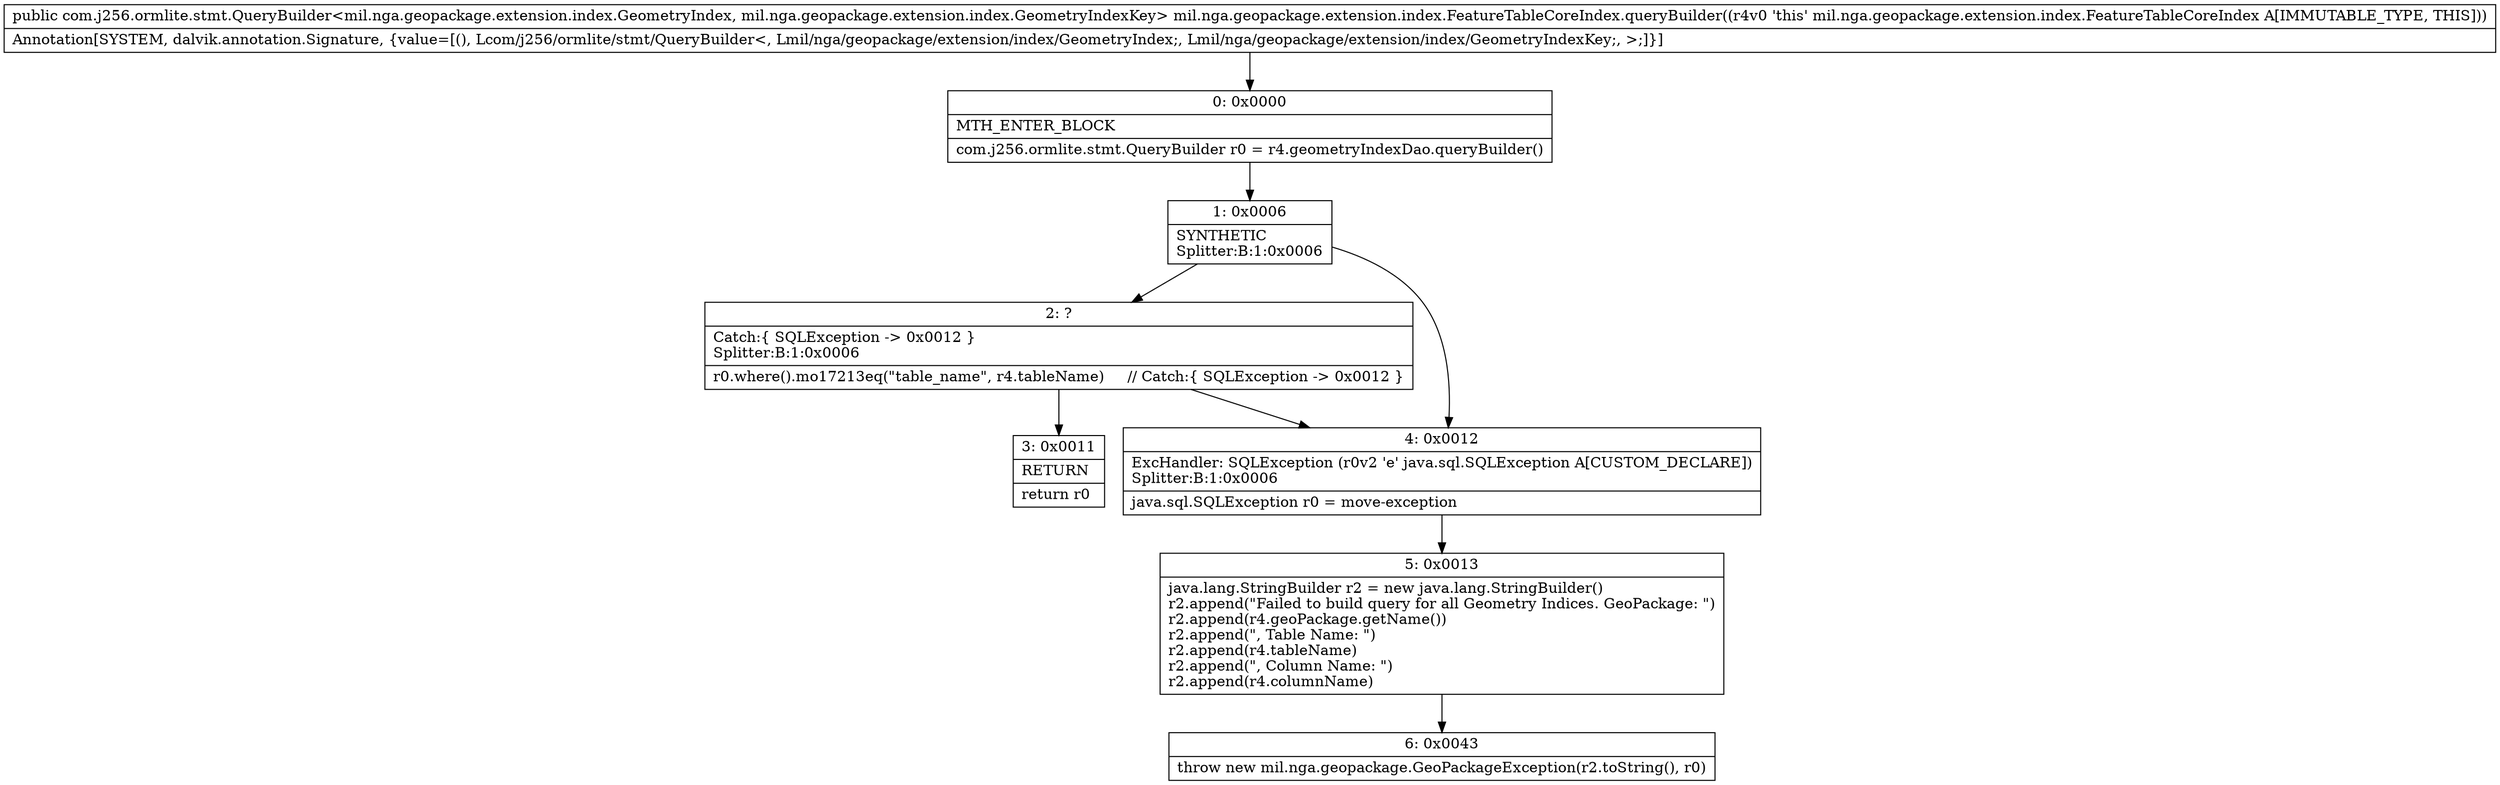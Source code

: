 digraph "CFG formil.nga.geopackage.extension.index.FeatureTableCoreIndex.queryBuilder()Lcom\/j256\/ormlite\/stmt\/QueryBuilder;" {
Node_0 [shape=record,label="{0\:\ 0x0000|MTH_ENTER_BLOCK\l|com.j256.ormlite.stmt.QueryBuilder r0 = r4.geometryIndexDao.queryBuilder()\l}"];
Node_1 [shape=record,label="{1\:\ 0x0006|SYNTHETIC\lSplitter:B:1:0x0006\l}"];
Node_2 [shape=record,label="{2\:\ ?|Catch:\{ SQLException \-\> 0x0012 \}\lSplitter:B:1:0x0006\l|r0.where().mo17213eq(\"table_name\", r4.tableName)     \/\/ Catch:\{ SQLException \-\> 0x0012 \}\l}"];
Node_3 [shape=record,label="{3\:\ 0x0011|RETURN\l|return r0\l}"];
Node_4 [shape=record,label="{4\:\ 0x0012|ExcHandler: SQLException (r0v2 'e' java.sql.SQLException A[CUSTOM_DECLARE])\lSplitter:B:1:0x0006\l|java.sql.SQLException r0 = move\-exception\l}"];
Node_5 [shape=record,label="{5\:\ 0x0013|java.lang.StringBuilder r2 = new java.lang.StringBuilder()\lr2.append(\"Failed to build query for all Geometry Indices. GeoPackage: \")\lr2.append(r4.geoPackage.getName())\lr2.append(\", Table Name: \")\lr2.append(r4.tableName)\lr2.append(\", Column Name: \")\lr2.append(r4.columnName)\l}"];
Node_6 [shape=record,label="{6\:\ 0x0043|throw new mil.nga.geopackage.GeoPackageException(r2.toString(), r0)\l}"];
MethodNode[shape=record,label="{public com.j256.ormlite.stmt.QueryBuilder\<mil.nga.geopackage.extension.index.GeometryIndex, mil.nga.geopackage.extension.index.GeometryIndexKey\> mil.nga.geopackage.extension.index.FeatureTableCoreIndex.queryBuilder((r4v0 'this' mil.nga.geopackage.extension.index.FeatureTableCoreIndex A[IMMUTABLE_TYPE, THIS]))  | Annotation[SYSTEM, dalvik.annotation.Signature, \{value=[(), Lcom\/j256\/ormlite\/stmt\/QueryBuilder\<, Lmil\/nga\/geopackage\/extension\/index\/GeometryIndex;, Lmil\/nga\/geopackage\/extension\/index\/GeometryIndexKey;, \>;]\}]\l}"];
MethodNode -> Node_0;
Node_0 -> Node_1;
Node_1 -> Node_2;
Node_1 -> Node_4;
Node_2 -> Node_3;
Node_2 -> Node_4;
Node_4 -> Node_5;
Node_5 -> Node_6;
}

